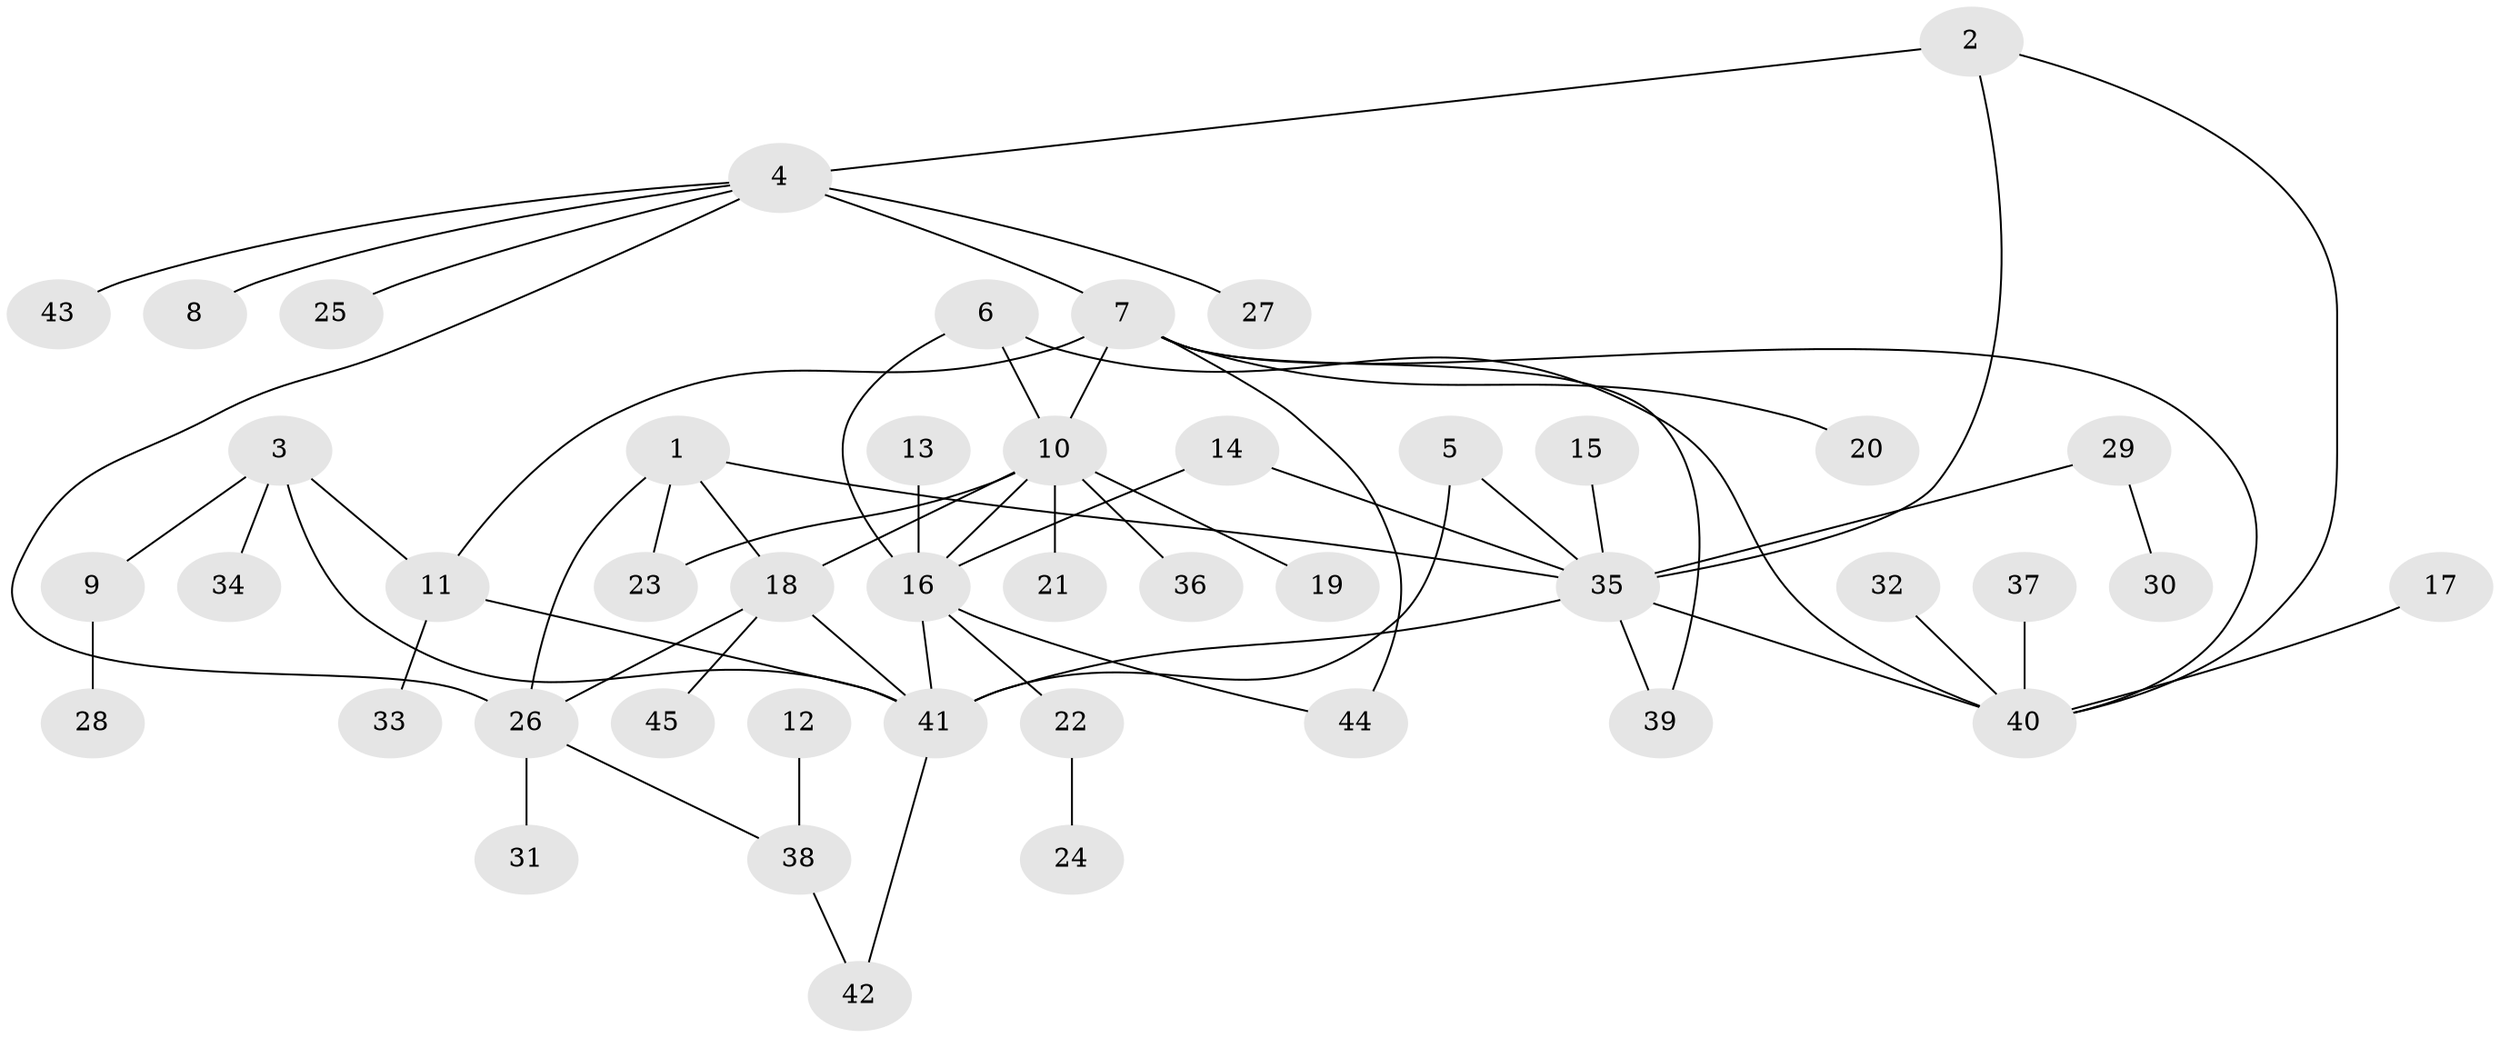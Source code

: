 // original degree distribution, {4: 0.06349206349206349, 6: 0.031746031746031744, 10: 0.015873015873015872, 7: 0.031746031746031744, 3: 0.047619047619047616, 9: 0.031746031746031744, 8: 0.031746031746031744, 5: 0.015873015873015872, 2: 0.2222222222222222, 1: 0.5079365079365079}
// Generated by graph-tools (version 1.1) at 2025/37/03/04/25 23:37:46]
// undirected, 45 vertices, 61 edges
graph export_dot {
  node [color=gray90,style=filled];
  1;
  2;
  3;
  4;
  5;
  6;
  7;
  8;
  9;
  10;
  11;
  12;
  13;
  14;
  15;
  16;
  17;
  18;
  19;
  20;
  21;
  22;
  23;
  24;
  25;
  26;
  27;
  28;
  29;
  30;
  31;
  32;
  33;
  34;
  35;
  36;
  37;
  38;
  39;
  40;
  41;
  42;
  43;
  44;
  45;
  1 -- 18 [weight=1.0];
  1 -- 23 [weight=1.0];
  1 -- 26 [weight=1.0];
  1 -- 35 [weight=1.0];
  2 -- 4 [weight=1.0];
  2 -- 35 [weight=1.0];
  2 -- 40 [weight=1.0];
  3 -- 9 [weight=1.0];
  3 -- 11 [weight=1.0];
  3 -- 34 [weight=1.0];
  3 -- 41 [weight=1.0];
  4 -- 7 [weight=2.0];
  4 -- 8 [weight=1.0];
  4 -- 25 [weight=1.0];
  4 -- 26 [weight=1.0];
  4 -- 27 [weight=1.0];
  4 -- 43 [weight=1.0];
  5 -- 35 [weight=1.0];
  5 -- 41 [weight=1.0];
  6 -- 10 [weight=1.0];
  6 -- 16 [weight=1.0];
  6 -- 40 [weight=1.0];
  7 -- 10 [weight=1.0];
  7 -- 11 [weight=1.0];
  7 -- 20 [weight=1.0];
  7 -- 39 [weight=1.0];
  7 -- 40 [weight=1.0];
  7 -- 44 [weight=1.0];
  9 -- 28 [weight=1.0];
  10 -- 16 [weight=1.0];
  10 -- 18 [weight=1.0];
  10 -- 19 [weight=1.0];
  10 -- 21 [weight=1.0];
  10 -- 23 [weight=1.0];
  10 -- 36 [weight=1.0];
  11 -- 33 [weight=1.0];
  11 -- 41 [weight=1.0];
  12 -- 38 [weight=1.0];
  13 -- 16 [weight=1.0];
  14 -- 16 [weight=1.0];
  14 -- 35 [weight=1.0];
  15 -- 35 [weight=1.0];
  16 -- 22 [weight=1.0];
  16 -- 41 [weight=1.0];
  16 -- 44 [weight=1.0];
  17 -- 40 [weight=1.0];
  18 -- 26 [weight=1.0];
  18 -- 41 [weight=1.0];
  18 -- 45 [weight=1.0];
  22 -- 24 [weight=1.0];
  26 -- 31 [weight=1.0];
  26 -- 38 [weight=1.0];
  29 -- 30 [weight=1.0];
  29 -- 35 [weight=1.0];
  32 -- 40 [weight=1.0];
  35 -- 39 [weight=1.0];
  35 -- 40 [weight=1.0];
  35 -- 41 [weight=1.0];
  37 -- 40 [weight=1.0];
  38 -- 42 [weight=1.0];
  41 -- 42 [weight=1.0];
}
